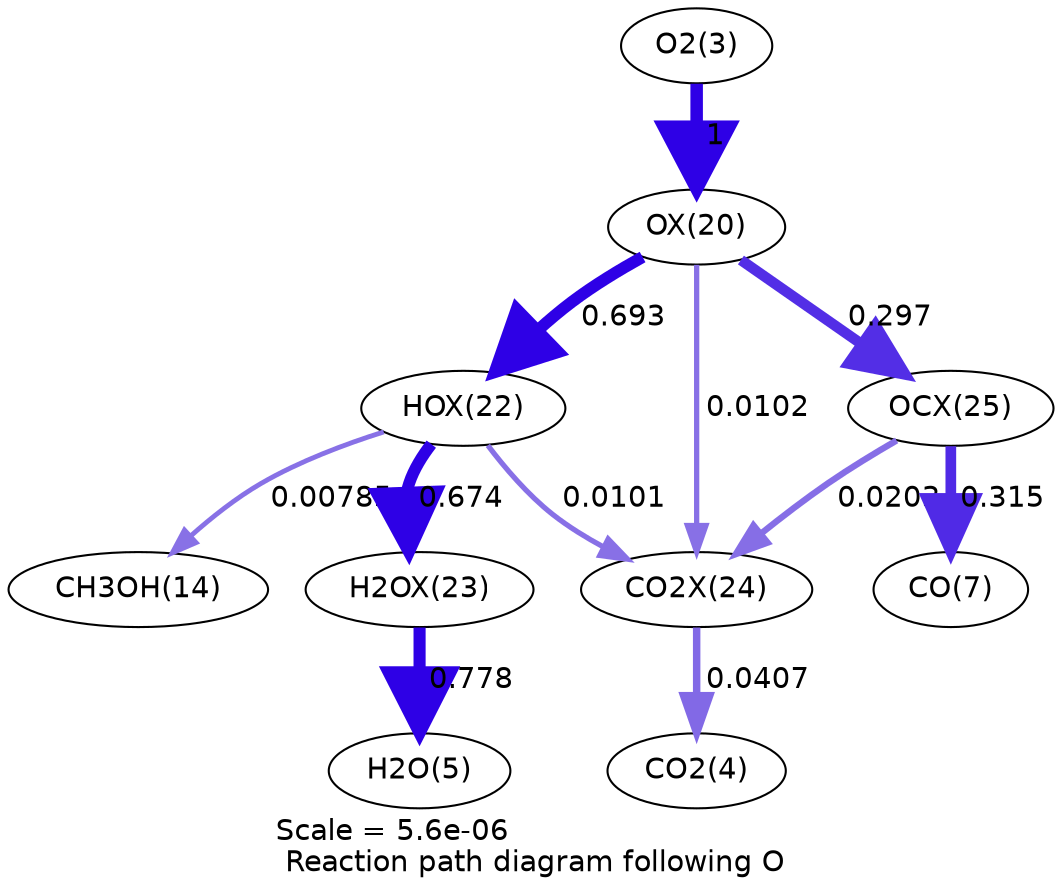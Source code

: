 digraph reaction_paths {
center=1;
s5 -> s26[fontname="Helvetica", penwidth=6, arrowsize=3, color="0.7, 1.5, 0.9"
, label=" 1"];
s26 -> s28[fontname="Helvetica", penwidth=5.72, arrowsize=2.86, color="0.7, 1.19, 0.9"
, label=" 0.693"];
s26 -> s31[fontname="Helvetica", penwidth=5.08, arrowsize=2.54, color="0.7, 0.797, 0.9"
, label=" 0.297"];
s26 -> s30[fontname="Helvetica", penwidth=2.54, arrowsize=1.27, color="0.7, 0.51, 0.9"
, label=" 0.0102"];
s28 -> s16[fontname="Helvetica", penwidth=2.34, arrowsize=1.17, color="0.7, 0.508, 0.9"
, label=" 0.00785"];
s28 -> s29[fontname="Helvetica", penwidth=5.7, arrowsize=2.85, color="0.7, 1.17, 0.9"
, label=" 0.674"];
s28 -> s30[fontname="Helvetica", penwidth=2.53, arrowsize=1.27, color="0.7, 0.51, 0.9"
, label=" 0.0101"];
s29 -> s7[fontname="Helvetica", penwidth=5.81, arrowsize=2.91, color="0.7, 1.28, 0.9"
, label=" 0.778"];
s31 -> s9[fontname="Helvetica", penwidth=5.13, arrowsize=2.56, color="0.7, 0.815, 0.9"
, label=" 0.315"];
s31 -> s30[fontname="Helvetica", penwidth=3.06, arrowsize=1.53, color="0.7, 0.52, 0.9"
, label=" 0.0203"];
s30 -> s6[fontname="Helvetica", penwidth=3.58, arrowsize=1.79, color="0.7, 0.541, 0.9"
, label=" 0.0407"];
s5 [ fontname="Helvetica", label="O2(3)"];
s6 [ fontname="Helvetica", label="CO2(4)"];
s7 [ fontname="Helvetica", label="H2O(5)"];
s9 [ fontname="Helvetica", label="CO(7)"];
s16 [ fontname="Helvetica", label="CH3OH(14)"];
s26 [ fontname="Helvetica", label="OX(20)"];
s28 [ fontname="Helvetica", label="HOX(22)"];
s29 [ fontname="Helvetica", label="H2OX(23)"];
s30 [ fontname="Helvetica", label="CO2X(24)"];
s31 [ fontname="Helvetica", label="OCX(25)"];
 label = "Scale = 5.6e-06\l Reaction path diagram following O";
 fontname = "Helvetica";
}
